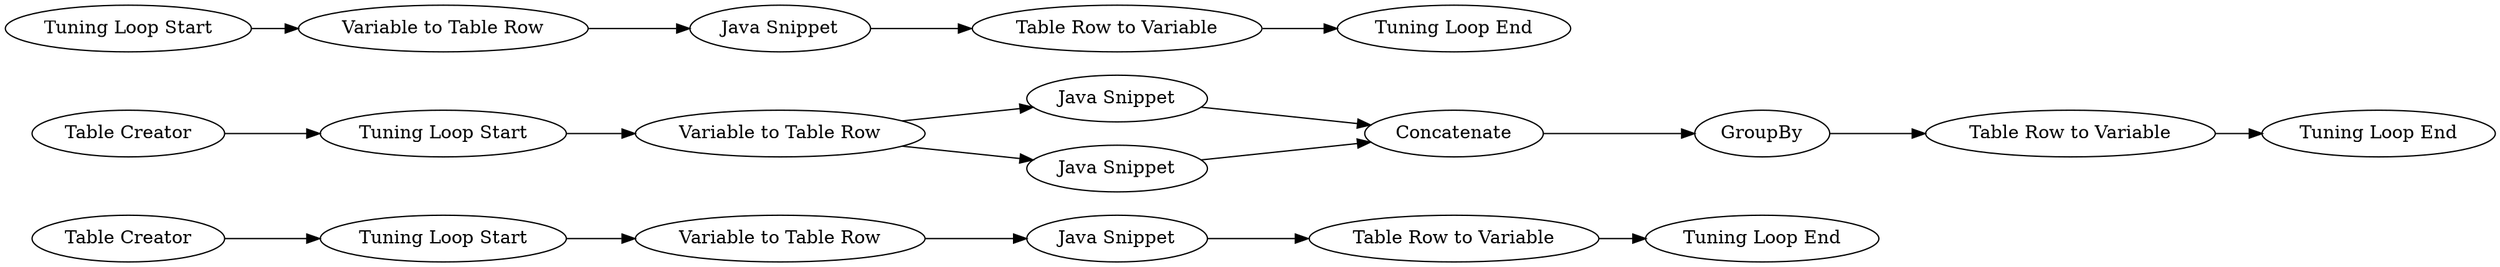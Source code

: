 digraph {
	"3747676033554485802_64" [label="Table Creator"]
	"3747676033554485802_84" [label="Variable to Table Row"]
	"3747676033554485802_45" [label="Java Snippet"]
	"3747676033554485802_82" [label="Table Row to Variable"]
	"3747676033554485802_69" [label="Tuning Loop Start"]
	"3747676033554485802_47" [label=GroupBy]
	"3747676033554485802_80" [label="Table Row to Variable"]
	"3747676033554485802_71" [label="Table Creator"]
	"3747676033554485802_35" [label="Tuning Loop End"]
	"3747676033554485802_72" [label="Java Snippet"]
	"3747676033554485802_85" [label="Variable to Table Row"]
	"3747676033554485802_44" [label="Java Snippet"]
	"3747676033554485802_83" [label="Variable to Table Row"]
	"3747676033554485802_32" [label="Tuning Loop Start"]
	"3747676033554485802_41" [label="Tuning Loop End"]
	"3747676033554485802_81" [label="Table Row to Variable"]
	"3747676033554485802_65" [label="Tuning Loop Start"]
	"3747676033554485802_38" [label="Java Snippet"]
	"3747676033554485802_77" [label=Concatenate]
	"3747676033554485802_66" [label="Tuning Loop End"]
	"3747676033554485802_71" -> "3747676033554485802_69"
	"3747676033554485802_38" -> "3747676033554485802_80"
	"3747676033554485802_72" -> "3747676033554485802_77"
	"3747676033554485802_69" -> "3747676033554485802_83"
	"3747676033554485802_44" -> "3747676033554485802_81"
	"3747676033554485802_82" -> "3747676033554485802_66"
	"3747676033554485802_81" -> "3747676033554485802_41"
	"3747676033554485802_65" -> "3747676033554485802_84"
	"3747676033554485802_45" -> "3747676033554485802_77"
	"3747676033554485802_85" -> "3747676033554485802_38"
	"3747676033554485802_80" -> "3747676033554485802_35"
	"3747676033554485802_83" -> "3747676033554485802_72"
	"3747676033554485802_32" -> "3747676033554485802_85"
	"3747676033554485802_77" -> "3747676033554485802_47"
	"3747676033554485802_64" -> "3747676033554485802_65"
	"3747676033554485802_83" -> "3747676033554485802_45"
	"3747676033554485802_84" -> "3747676033554485802_44"
	"3747676033554485802_47" -> "3747676033554485802_82"
	rankdir=LR
}
